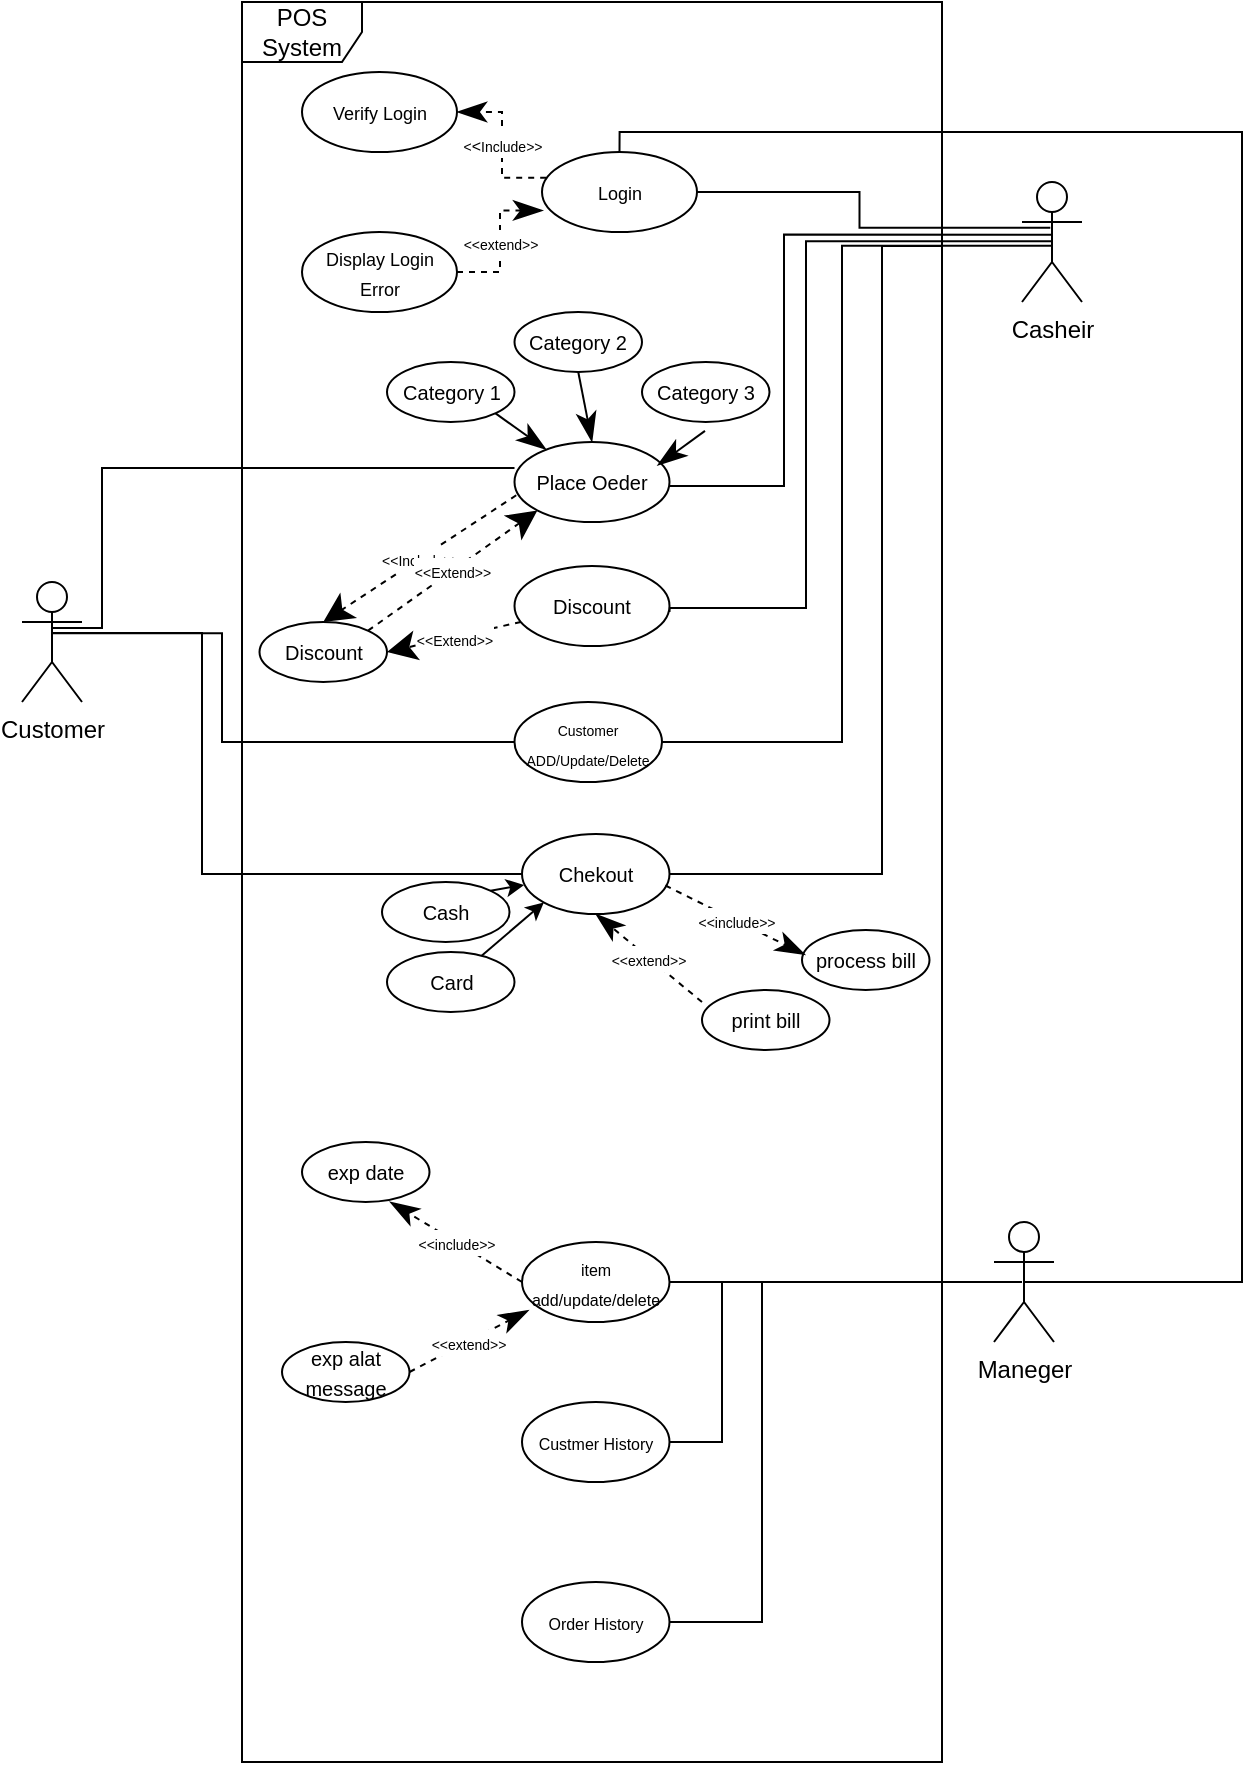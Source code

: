 <mxfile version="24.6.4" type="device">
  <diagram name="Page-1" id="p72IjKB9Pl9rNEXVFoC6">
    <mxGraphModel dx="1036" dy="606" grid="1" gridSize="10" guides="1" tooltips="1" connect="1" arrows="1" fold="1" page="1" pageScale="1" pageWidth="850" pageHeight="1100" math="0" shadow="0">
      <root>
        <mxCell id="0" />
        <mxCell id="1" parent="0" />
        <mxCell id="ZvLV57be8rlFii3s5Ngu-2" value="POS System" style="shape=umlFrame;whiteSpace=wrap;html=1;pointerEvents=0;" parent="1" vertex="1">
          <mxGeometry x="270" y="210" width="350" height="880" as="geometry" />
        </mxCell>
        <mxCell id="ZvLV57be8rlFii3s5Ngu-3" value="Customer" style="shape=umlActor;verticalLabelPosition=bottom;verticalAlign=top;html=1;" parent="1" vertex="1">
          <mxGeometry x="160" y="500" width="30" height="60" as="geometry" />
        </mxCell>
        <mxCell id="ZvLV57be8rlFii3s5Ngu-4" value="Casheir" style="shape=umlActor;verticalLabelPosition=bottom;verticalAlign=top;html=1;" parent="1" vertex="1">
          <mxGeometry x="660" y="300" width="30" height="60" as="geometry" />
        </mxCell>
        <mxCell id="ZvLV57be8rlFii3s5Ngu-5" value="Maneger" style="shape=umlActor;verticalLabelPosition=bottom;verticalAlign=top;html=1;" parent="1" vertex="1">
          <mxGeometry x="646" y="820" width="30" height="60" as="geometry" />
        </mxCell>
        <mxCell id="ZvLV57be8rlFii3s5Ngu-10" value="&lt;font style=&quot;font-size: 9px;&quot;&gt;Login&lt;/font&gt;" style="ellipse;whiteSpace=wrap;html=1;" parent="1" vertex="1">
          <mxGeometry x="420" y="285" width="77.5" height="40" as="geometry" />
        </mxCell>
        <mxCell id="ZvLV57be8rlFii3s5Ngu-25" value="&lt;font style=&quot;font-size: 9px;&quot;&gt;Verify Login&lt;/font&gt;" style="ellipse;whiteSpace=wrap;html=1;" parent="1" vertex="1">
          <mxGeometry x="300" y="245" width="77.5" height="40" as="geometry" />
        </mxCell>
        <mxCell id="ZvLV57be8rlFii3s5Ngu-26" value="&lt;font style=&quot;font-size: 9px;&quot;&gt;Display Login Error&lt;/font&gt;" style="ellipse;whiteSpace=wrap;html=1;" parent="1" vertex="1">
          <mxGeometry x="300" y="325" width="77.5" height="40" as="geometry" />
        </mxCell>
        <mxCell id="ZvLV57be8rlFii3s5Ngu-27" value="&lt;font style=&quot;font-size: 7px;&quot;&gt;&amp;lt;&lt;/font&gt;&lt;font style=&quot;font-size: 8px;&quot;&gt;&amp;lt;&lt;/font&gt;&lt;font style=&quot;font-size: 7px;&quot;&gt;Include&amp;gt;&lt;/font&gt;&lt;font style=&quot;font-size: 7px;&quot;&gt;&amp;gt;&lt;/font&gt;" style="endArrow=classicThin;endSize=12;dashed=1;html=1;rounded=0;entryX=1;entryY=0.5;entryDx=0;entryDy=0;exitX=0.027;exitY=0.322;exitDx=0;exitDy=0;edgeStyle=elbowEdgeStyle;elbow=horizontal;endFill=1;startSize=6;exitPerimeter=0;" parent="1" source="ZvLV57be8rlFii3s5Ngu-10" target="ZvLV57be8rlFii3s5Ngu-25" edge="1">
          <mxGeometry width="160" relative="1" as="geometry">
            <mxPoint x="290" y="344.79" as="sourcePoint" />
            <mxPoint x="450" y="344.79" as="targetPoint" />
          </mxGeometry>
        </mxCell>
        <mxCell id="ZvLV57be8rlFii3s5Ngu-30" value="&lt;font style=&quot;font-size: 7px;&quot;&gt;&amp;lt;&amp;lt;extend&amp;gt;&amp;gt;&lt;/font&gt;" style="endArrow=classicThin;endSize=12;dashed=1;html=1;rounded=0;entryX=0.007;entryY=0.731;entryDx=0;entryDy=0;exitX=1;exitY=0.5;exitDx=0;exitDy=0;edgeStyle=elbowEdgeStyle;elbow=vertical;endFill=1;startSize=6;entryPerimeter=0;" parent="1" source="ZvLV57be8rlFii3s5Ngu-26" target="ZvLV57be8rlFii3s5Ngu-10" edge="1">
          <mxGeometry width="160" relative="1" as="geometry">
            <mxPoint x="430" y="315" as="sourcePoint" />
            <mxPoint x="398" y="275" as="targetPoint" />
          </mxGeometry>
        </mxCell>
        <mxCell id="ZvLV57be8rlFii3s5Ngu-42" value="&lt;font size=&quot;1&quot;&gt;Place Oeder&lt;/font&gt;" style="ellipse;whiteSpace=wrap;html=1;" parent="1" vertex="1">
          <mxGeometry x="406.25" y="430" width="77.5" height="40" as="geometry" />
        </mxCell>
        <mxCell id="ZvLV57be8rlFii3s5Ngu-49" value="&lt;font style=&quot;font-size: 10px;&quot;&gt;Category 1&lt;/font&gt;" style="ellipse;whiteSpace=wrap;html=1;" parent="1" vertex="1">
          <mxGeometry x="342.5" y="390" width="63.75" height="30" as="geometry" />
        </mxCell>
        <mxCell id="ZvLV57be8rlFii3s5Ngu-50" value="&lt;font style=&quot;font-size: 10px;&quot;&gt;Category 2&lt;/font&gt;" style="ellipse;whiteSpace=wrap;html=1;" parent="1" vertex="1">
          <mxGeometry x="406.25" y="365" width="63.75" height="30" as="geometry" />
        </mxCell>
        <mxCell id="ZvLV57be8rlFii3s5Ngu-51" value="&lt;font style=&quot;font-size: 10px;&quot;&gt;Category 3&lt;/font&gt;" style="ellipse;whiteSpace=wrap;html=1;" parent="1" vertex="1">
          <mxGeometry x="470" y="390" width="63.75" height="30" as="geometry" />
        </mxCell>
        <mxCell id="ZvLV57be8rlFii3s5Ngu-52" value="" style="endArrow=classicThin;endFill=1;endSize=12;html=1;rounded=0;exitX=1;exitY=1;exitDx=0;exitDy=0;" parent="1" source="ZvLV57be8rlFii3s5Ngu-49" target="ZvLV57be8rlFii3s5Ngu-42" edge="1">
          <mxGeometry width="160" relative="1" as="geometry">
            <mxPoint x="470" y="440" as="sourcePoint" />
            <mxPoint x="630" y="440" as="targetPoint" />
          </mxGeometry>
        </mxCell>
        <mxCell id="ZvLV57be8rlFii3s5Ngu-53" value="" style="endArrow=classicThin;endFill=1;endSize=12;html=1;rounded=0;exitX=0.5;exitY=1;exitDx=0;exitDy=0;entryX=0.5;entryY=0;entryDx=0;entryDy=0;" parent="1" source="ZvLV57be8rlFii3s5Ngu-50" target="ZvLV57be8rlFii3s5Ngu-42" edge="1">
          <mxGeometry width="160" relative="1" as="geometry">
            <mxPoint x="407" y="426" as="sourcePoint" />
            <mxPoint x="432" y="444" as="targetPoint" />
          </mxGeometry>
        </mxCell>
        <mxCell id="ZvLV57be8rlFii3s5Ngu-54" value="" style="endArrow=classicThin;endFill=1;endSize=12;html=1;rounded=0;exitX=0.494;exitY=1.147;exitDx=0;exitDy=0;entryX=0.922;entryY=0.294;entryDx=0;entryDy=0;exitPerimeter=0;entryPerimeter=0;" parent="1" source="ZvLV57be8rlFii3s5Ngu-51" target="ZvLV57be8rlFii3s5Ngu-42" edge="1">
          <mxGeometry width="160" relative="1" as="geometry">
            <mxPoint x="448" y="405" as="sourcePoint" />
            <mxPoint x="455" y="440" as="targetPoint" />
          </mxGeometry>
        </mxCell>
        <mxCell id="ZvLV57be8rlFii3s5Ngu-56" value="" style="endArrow=none;html=1;rounded=0;exitX=1;exitY=0.5;exitDx=0;exitDy=0;entryX=0.461;entryY=0.572;entryDx=0;entryDy=0;entryPerimeter=0;edgeStyle=orthogonalEdgeStyle;" parent="1" edge="1">
          <mxGeometry width="50" height="50" relative="1" as="geometry">
            <mxPoint x="483.75" y="452" as="sourcePoint" />
            <mxPoint x="674.83" y="326.32" as="targetPoint" />
            <Array as="points">
              <mxPoint x="541" y="452" />
              <mxPoint x="541" y="326" />
            </Array>
          </mxGeometry>
        </mxCell>
        <mxCell id="ZvLV57be8rlFii3s5Ngu-57" value="&lt;span style=&quot;font-size: 10px;&quot;&gt;Discount&lt;/span&gt;" style="ellipse;whiteSpace=wrap;html=1;" parent="1" vertex="1">
          <mxGeometry x="278.75" y="520" width="63.75" height="30" as="geometry" />
        </mxCell>
        <mxCell id="ZvLV57be8rlFii3s5Ngu-59" value="&lt;font style=&quot;font-size: 7px;&quot;&gt;&amp;lt;&amp;lt;Include&amp;gt;&amp;gt;&lt;/font&gt;" style="endArrow=classic;endSize=12;dashed=1;html=1;rounded=0;exitX=0.011;exitY=0.666;exitDx=0;exitDy=0;exitPerimeter=0;entryX=0.5;entryY=0;entryDx=0;entryDy=0;endFill=1;" parent="1" source="ZvLV57be8rlFii3s5Ngu-42" target="ZvLV57be8rlFii3s5Ngu-57" edge="1">
          <mxGeometry width="160" relative="1" as="geometry">
            <mxPoint x="480" y="520" as="sourcePoint" />
            <mxPoint x="640" y="520" as="targetPoint" />
          </mxGeometry>
        </mxCell>
        <mxCell id="ZvLV57be8rlFii3s5Ngu-60" value="" style="endArrow=none;html=1;rounded=0;entryX=0.419;entryY=0.643;entryDx=0;entryDy=0;entryPerimeter=0;exitX=1;exitY=0.5;exitDx=0;exitDy=0;edgeStyle=orthogonalEdgeStyle;" parent="1" edge="1">
          <mxGeometry width="50" height="50" relative="1" as="geometry">
            <mxPoint x="483.75" y="515" as="sourcePoint" />
            <mxPoint x="674.57" y="329.58" as="targetPoint" />
            <Array as="points">
              <mxPoint x="484" y="513" />
              <mxPoint x="552" y="513" />
              <mxPoint x="552" y="330" />
            </Array>
          </mxGeometry>
        </mxCell>
        <mxCell id="ZvLV57be8rlFii3s5Ngu-61" value="&lt;font size=&quot;1&quot;&gt;Discount&lt;/font&gt;" style="ellipse;whiteSpace=wrap;html=1;" parent="1" vertex="1">
          <mxGeometry x="406.25" y="492" width="77.5" height="40" as="geometry" />
        </mxCell>
        <mxCell id="ZvLV57be8rlFii3s5Ngu-62" value="&lt;span style=&quot;font-size: 7px;&quot;&gt;&amp;lt;&amp;lt;Extend&amp;gt;&amp;gt;&lt;/span&gt;" style="endArrow=classic;endSize=12;dashed=1;html=1;rounded=0;entryX=1;entryY=0.5;entryDx=0;entryDy=0;endFill=1;" parent="1" source="ZvLV57be8rlFii3s5Ngu-61" target="ZvLV57be8rlFii3s5Ngu-57" edge="1">
          <mxGeometry width="160" relative="1" as="geometry">
            <mxPoint x="417" y="467" as="sourcePoint" />
            <mxPoint x="349" y="520" as="targetPoint" />
          </mxGeometry>
        </mxCell>
        <mxCell id="ZvLV57be8rlFii3s5Ngu-63" value="&lt;span style=&quot;font-size: 7px;&quot;&gt;&amp;lt;&amp;lt;Extend&amp;gt;&amp;gt;&lt;/span&gt;" style="endArrow=classic;endSize=12;dashed=1;html=1;rounded=0;entryX=0;entryY=1;entryDx=0;entryDy=0;endFill=1;exitX=1;exitY=0;exitDx=0;exitDy=0;" parent="1" source="ZvLV57be8rlFii3s5Ngu-57" target="ZvLV57be8rlFii3s5Ngu-42" edge="1">
          <mxGeometry width="160" relative="1" as="geometry">
            <mxPoint x="419" y="530" as="sourcePoint" />
            <mxPoint x="353" y="545" as="targetPoint" />
          </mxGeometry>
        </mxCell>
        <mxCell id="ZvLV57be8rlFii3s5Ngu-65" value="" style="endArrow=none;html=1;rounded=0;entryX=0.472;entryY=0.382;entryDx=0;entryDy=0;entryPerimeter=0;edgeStyle=orthogonalEdgeStyle;" parent="1" source="ZvLV57be8rlFii3s5Ngu-10" target="ZvLV57be8rlFii3s5Ngu-4" edge="1">
          <mxGeometry width="50" height="50" relative="1" as="geometry">
            <mxPoint x="570" y="350" as="sourcePoint" />
            <mxPoint x="620" y="300" as="targetPoint" />
          </mxGeometry>
        </mxCell>
        <mxCell id="ZvLV57be8rlFii3s5Ngu-66" value="" style="endArrow=none;html=1;rounded=0;exitX=0.5;exitY=0.5;exitDx=0;exitDy=0;exitPerimeter=0;entryX=0;entryY=0.5;entryDx=0;entryDy=0;edgeStyle=orthogonalEdgeStyle;" parent="1" edge="1">
          <mxGeometry width="50" height="50" relative="1" as="geometry">
            <mxPoint x="175" y="523" as="sourcePoint" />
            <mxPoint x="406.25" y="443" as="targetPoint" />
            <Array as="points">
              <mxPoint x="200" y="523" />
              <mxPoint x="200" y="443" />
            </Array>
          </mxGeometry>
        </mxCell>
        <mxCell id="ZvLV57be8rlFii3s5Ngu-68" value="&lt;font style=&quot;font-size: 7px;&quot;&gt;Customer ADD/Update/Delete&lt;/font&gt;" style="ellipse;whiteSpace=wrap;html=1;" parent="1" vertex="1">
          <mxGeometry x="406.25" y="560" width="73.75" height="40" as="geometry" />
        </mxCell>
        <mxCell id="ZvLV57be8rlFii3s5Ngu-69" value="" style="endArrow=none;html=1;rounded=0;exitX=0.501;exitY=0.427;exitDx=0;exitDy=0;exitPerimeter=0;entryX=0;entryY=0.5;entryDx=0;entryDy=0;edgeStyle=orthogonalEdgeStyle;" parent="1" source="ZvLV57be8rlFii3s5Ngu-3" target="ZvLV57be8rlFii3s5Ngu-68" edge="1">
          <mxGeometry width="50" height="50" relative="1" as="geometry">
            <mxPoint x="370" y="490" as="sourcePoint" />
            <mxPoint x="420" y="440" as="targetPoint" />
            <Array as="points">
              <mxPoint x="260" y="526" />
              <mxPoint x="260" y="580" />
            </Array>
          </mxGeometry>
        </mxCell>
        <mxCell id="ZvLV57be8rlFii3s5Ngu-70" value="" style="endArrow=none;html=1;rounded=0;exitX=1;exitY=0.5;exitDx=0;exitDy=0;entryX=0.494;entryY=0.531;entryDx=0;entryDy=0;entryPerimeter=0;edgeStyle=orthogonalEdgeStyle;" parent="1" source="ZvLV57be8rlFii3s5Ngu-68" target="ZvLV57be8rlFii3s5Ngu-4" edge="1">
          <mxGeometry width="50" height="50" relative="1" as="geometry">
            <mxPoint x="470" y="460" as="sourcePoint" />
            <mxPoint x="520" y="410" as="targetPoint" />
            <Array as="points">
              <mxPoint x="570" y="580" />
              <mxPoint x="570" y="332" />
            </Array>
          </mxGeometry>
        </mxCell>
        <mxCell id="ZvLV57be8rlFii3s5Ngu-72" value="&lt;font style=&quot;font-size: 10px;&quot;&gt;Chekout&lt;/font&gt;" style="ellipse;whiteSpace=wrap;html=1;" parent="1" vertex="1">
          <mxGeometry x="410" y="626" width="73.75" height="40" as="geometry" />
        </mxCell>
        <mxCell id="ZvLV57be8rlFii3s5Ngu-76" value="&lt;span style=&quot;font-size: 10px;&quot;&gt;Cash&lt;/span&gt;" style="ellipse;whiteSpace=wrap;html=1;" parent="1" vertex="1">
          <mxGeometry x="340" y="650" width="63.75" height="30" as="geometry" />
        </mxCell>
        <mxCell id="ZvLV57be8rlFii3s5Ngu-77" value="&lt;span style=&quot;font-size: 10px;&quot;&gt;Card&lt;/span&gt;" style="ellipse;whiteSpace=wrap;html=1;" parent="1" vertex="1">
          <mxGeometry x="342.5" y="685" width="63.75" height="30" as="geometry" />
        </mxCell>
        <mxCell id="ZvLV57be8rlFii3s5Ngu-78" value="" style="endArrow=classic;html=1;rounded=0;exitX=1;exitY=0;exitDx=0;exitDy=0;entryX=0.014;entryY=0.637;entryDx=0;entryDy=0;entryPerimeter=0;" parent="1" source="ZvLV57be8rlFii3s5Ngu-76" target="ZvLV57be8rlFii3s5Ngu-72" edge="1">
          <mxGeometry width="50" height="50" relative="1" as="geometry">
            <mxPoint x="360" y="550" as="sourcePoint" />
            <mxPoint x="410" y="500" as="targetPoint" />
          </mxGeometry>
        </mxCell>
        <mxCell id="ZvLV57be8rlFii3s5Ngu-79" value="" style="endArrow=classic;html=1;rounded=0;entryX=0;entryY=1;entryDx=0;entryDy=0;" parent="1" source="ZvLV57be8rlFii3s5Ngu-77" target="ZvLV57be8rlFii3s5Ngu-72" edge="1">
          <mxGeometry width="50" height="50" relative="1" as="geometry">
            <mxPoint x="411" y="684" as="sourcePoint" />
            <mxPoint x="431" y="664" as="targetPoint" />
          </mxGeometry>
        </mxCell>
        <mxCell id="ZvLV57be8rlFii3s5Ngu-81" value="" style="endArrow=none;html=1;rounded=0;exitX=0.507;exitY=0.425;exitDx=0;exitDy=0;exitPerimeter=0;entryX=0;entryY=0.5;entryDx=0;entryDy=0;edgeStyle=orthogonalEdgeStyle;" parent="1" source="ZvLV57be8rlFii3s5Ngu-3" target="ZvLV57be8rlFii3s5Ngu-72" edge="1">
          <mxGeometry width="50" height="50" relative="1" as="geometry">
            <mxPoint x="330" y="640" as="sourcePoint" />
            <mxPoint x="380" y="590" as="targetPoint" />
            <Array as="points">
              <mxPoint x="250" y="525" />
              <mxPoint x="250" y="646" />
            </Array>
          </mxGeometry>
        </mxCell>
        <mxCell id="ZvLV57be8rlFii3s5Ngu-82" value="" style="endArrow=none;html=1;rounded=0;entryX=1;entryY=0.188;entryDx=0;entryDy=0;entryPerimeter=0;exitX=1;exitY=0.5;exitDx=0;exitDy=0;edgeStyle=orthogonalEdgeStyle;" parent="1" source="ZvLV57be8rlFii3s5Ngu-72" target="ZvLV57be8rlFii3s5Ngu-2" edge="1">
          <mxGeometry width="50" height="50" relative="1" as="geometry">
            <mxPoint x="510" y="390" as="sourcePoint" />
            <mxPoint x="560" y="340" as="targetPoint" />
            <Array as="points">
              <mxPoint x="590" y="646" />
              <mxPoint x="590" y="332" />
            </Array>
          </mxGeometry>
        </mxCell>
        <mxCell id="ZvLV57be8rlFii3s5Ngu-83" value="&lt;span style=&quot;font-size: 10px;&quot;&gt;process bill&lt;/span&gt;" style="ellipse;whiteSpace=wrap;html=1;" parent="1" vertex="1">
          <mxGeometry x="550" y="674" width="63.75" height="30" as="geometry" />
        </mxCell>
        <mxCell id="ZvLV57be8rlFii3s5Ngu-84" value="&lt;font style=&quot;font-size: 7px;&quot;&gt;&amp;lt;&amp;lt;include&amp;gt;&amp;gt;&lt;/font&gt;" style="endArrow=classicThin;endSize=12;dashed=1;html=1;rounded=0;entryX=0.026;entryY=0.414;entryDx=0;entryDy=0;entryPerimeter=0;exitX=0.972;exitY=0.644;exitDx=0;exitDy=0;exitPerimeter=0;endFill=1;" parent="1" source="ZvLV57be8rlFii3s5Ngu-72" target="ZvLV57be8rlFii3s5Ngu-83" edge="1">
          <mxGeometry width="160" relative="1" as="geometry">
            <mxPoint x="330" y="680" as="sourcePoint" />
            <mxPoint x="490" y="680" as="targetPoint" />
          </mxGeometry>
        </mxCell>
        <mxCell id="ZvLV57be8rlFii3s5Ngu-85" value="&lt;span style=&quot;font-size: 10px;&quot;&gt;print bill&lt;/span&gt;" style="ellipse;whiteSpace=wrap;html=1;" parent="1" vertex="1">
          <mxGeometry x="500" y="704" width="63.75" height="30" as="geometry" />
        </mxCell>
        <mxCell id="ZvLV57be8rlFii3s5Ngu-86" value="&lt;font style=&quot;font-size: 7px;&quot;&gt;&amp;lt;&amp;lt;extend&amp;gt;&amp;gt;&lt;/font&gt;" style="endArrow=classicThin;endSize=12;dashed=1;html=1;rounded=0;entryX=0.5;entryY=1;entryDx=0;entryDy=0;exitX=0;exitY=0.2;exitDx=0;exitDy=0;exitPerimeter=0;endFill=1;" parent="1" source="ZvLV57be8rlFii3s5Ngu-85" target="ZvLV57be8rlFii3s5Ngu-72" edge="1">
          <mxGeometry width="160" relative="1" as="geometry">
            <mxPoint x="492" y="662" as="sourcePoint" />
            <mxPoint x="562" y="696" as="targetPoint" />
          </mxGeometry>
        </mxCell>
        <mxCell id="ZvLV57be8rlFii3s5Ngu-88" value="" style="endArrow=none;html=1;rounded=0;entryX=0.5;entryY=0.5;entryDx=0;entryDy=0;entryPerimeter=0;exitX=0.5;exitY=0;exitDx=0;exitDy=0;edgeStyle=orthogonalEdgeStyle;" parent="1" source="ZvLV57be8rlFii3s5Ngu-10" target="ZvLV57be8rlFii3s5Ngu-5" edge="1">
          <mxGeometry width="50" height="50" relative="1" as="geometry">
            <mxPoint x="430" y="990" as="sourcePoint" />
            <mxPoint x="480" y="940" as="targetPoint" />
            <Array as="points">
              <mxPoint x="459" y="275" />
              <mxPoint x="770" y="275" />
              <mxPoint x="770" y="850" />
            </Array>
          </mxGeometry>
        </mxCell>
        <mxCell id="ZvLV57be8rlFii3s5Ngu-89" value="&lt;font style=&quot;font-size: 8px;&quot;&gt;item add/update/delete&lt;/font&gt;" style="ellipse;whiteSpace=wrap;html=1;" parent="1" vertex="1">
          <mxGeometry x="410" y="830" width="73.75" height="40" as="geometry" />
        </mxCell>
        <mxCell id="ZvLV57be8rlFii3s5Ngu-90" value="" style="endArrow=none;html=1;rounded=0;exitX=1;exitY=0.5;exitDx=0;exitDy=0;" parent="1" source="ZvLV57be8rlFii3s5Ngu-89" edge="1">
          <mxGeometry width="50" height="50" relative="1" as="geometry">
            <mxPoint x="170" y="740" as="sourcePoint" />
            <mxPoint x="660" y="850" as="targetPoint" />
          </mxGeometry>
        </mxCell>
        <mxCell id="ZvLV57be8rlFii3s5Ngu-91" value="&lt;span style=&quot;font-size: 8px;&quot;&gt;Custmer History&lt;/span&gt;" style="ellipse;whiteSpace=wrap;html=1;" parent="1" vertex="1">
          <mxGeometry x="410" y="910" width="73.75" height="40" as="geometry" />
        </mxCell>
        <mxCell id="ZvLV57be8rlFii3s5Ngu-92" value="&lt;span style=&quot;font-size: 10px;&quot;&gt;exp date&lt;/span&gt;" style="ellipse;whiteSpace=wrap;html=1;" parent="1" vertex="1">
          <mxGeometry x="300" y="780" width="63.75" height="30" as="geometry" />
        </mxCell>
        <mxCell id="ZvLV57be8rlFii3s5Ngu-93" value="&lt;font style=&quot;font-size: 7px;&quot;&gt;&amp;lt;&amp;lt;include&amp;gt;&amp;gt;&lt;/font&gt;" style="endArrow=classicThin;endSize=12;dashed=1;html=1;rounded=0;entryX=0.688;entryY=0.995;entryDx=0;entryDy=0;entryPerimeter=0;exitX=0;exitY=0.5;exitDx=0;exitDy=0;endFill=1;" parent="1" source="ZvLV57be8rlFii3s5Ngu-89" target="ZvLV57be8rlFii3s5Ngu-92" edge="1">
          <mxGeometry width="160" relative="1" as="geometry">
            <mxPoint x="492" y="662" as="sourcePoint" />
            <mxPoint x="562" y="696" as="targetPoint" />
          </mxGeometry>
        </mxCell>
        <mxCell id="ZvLV57be8rlFii3s5Ngu-95" value="&lt;font style=&quot;font-size: 7px;&quot;&gt;&amp;lt;&amp;lt;extend&amp;gt;&amp;gt;&lt;/font&gt;" style="endArrow=classicThin;endSize=12;dashed=1;html=1;rounded=0;entryX=0.046;entryY=0.852;entryDx=0;entryDy=0;exitX=1;exitY=0.5;exitDx=0;exitDy=0;endFill=1;entryPerimeter=0;" parent="1" source="ZvLV57be8rlFii3s5Ngu-96" target="ZvLV57be8rlFii3s5Ngu-89" edge="1">
          <mxGeometry width="160" relative="1" as="geometry">
            <mxPoint x="377.5" y="944" as="sourcePoint" />
            <mxPoint x="324.5" y="900" as="targetPoint" />
          </mxGeometry>
        </mxCell>
        <mxCell id="ZvLV57be8rlFii3s5Ngu-96" value="&lt;span style=&quot;font-size: 10px;&quot;&gt;exp alat message&lt;/span&gt;" style="ellipse;whiteSpace=wrap;html=1;" parent="1" vertex="1">
          <mxGeometry x="290" y="880" width="63.75" height="30" as="geometry" />
        </mxCell>
        <mxCell id="ZvLV57be8rlFii3s5Ngu-98" value="" style="endArrow=none;html=1;rounded=0;exitX=1;exitY=0.5;exitDx=0;exitDy=0;edgeStyle=orthogonalEdgeStyle;" parent="1" source="ZvLV57be8rlFii3s5Ngu-91" edge="1">
          <mxGeometry width="50" height="50" relative="1" as="geometry">
            <mxPoint x="500" y="880" as="sourcePoint" />
            <mxPoint x="640" y="850" as="targetPoint" />
            <Array as="points">
              <mxPoint x="510" y="930" />
              <mxPoint x="510" y="850" />
            </Array>
          </mxGeometry>
        </mxCell>
        <mxCell id="ZvLV57be8rlFii3s5Ngu-99" value="&lt;span style=&quot;font-size: 8px;&quot;&gt;Order History&lt;/span&gt;" style="ellipse;whiteSpace=wrap;html=1;" parent="1" vertex="1">
          <mxGeometry x="410" y="1000" width="73.75" height="40" as="geometry" />
        </mxCell>
        <mxCell id="ZvLV57be8rlFii3s5Ngu-100" value="" style="endArrow=none;html=1;rounded=0;exitX=1;exitY=0.5;exitDx=0;exitDy=0;edgeStyle=orthogonalEdgeStyle;" parent="1" source="ZvLV57be8rlFii3s5Ngu-99" edge="1">
          <mxGeometry width="50" height="50" relative="1" as="geometry">
            <mxPoint x="330" y="790" as="sourcePoint" />
            <mxPoint x="600" y="850" as="targetPoint" />
            <Array as="points">
              <mxPoint x="530" y="1020" />
              <mxPoint x="530" y="850" />
            </Array>
          </mxGeometry>
        </mxCell>
      </root>
    </mxGraphModel>
  </diagram>
</mxfile>
